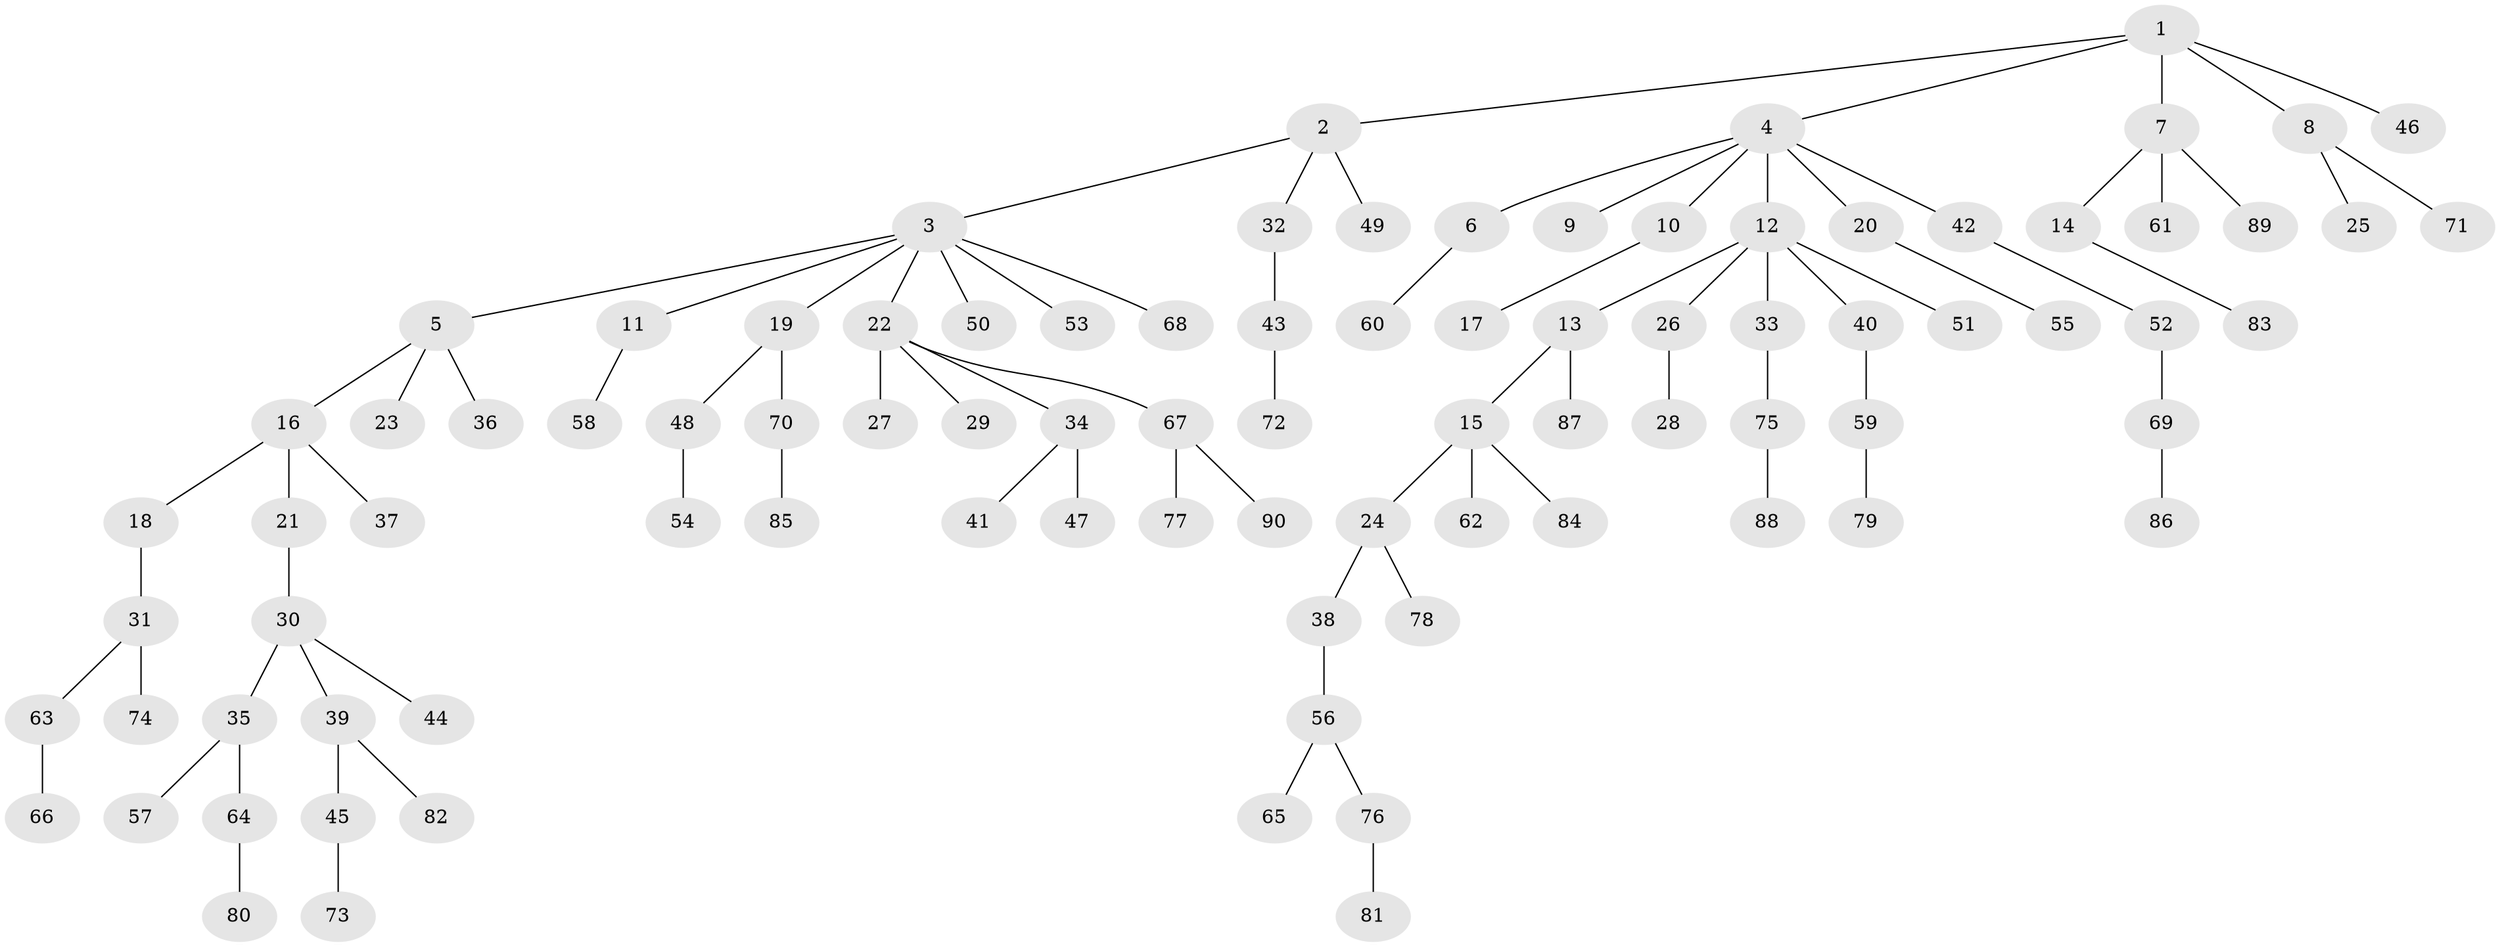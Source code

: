// Generated by graph-tools (version 1.1) at 2025/50/03/09/25 03:50:21]
// undirected, 90 vertices, 89 edges
graph export_dot {
graph [start="1"]
  node [color=gray90,style=filled];
  1;
  2;
  3;
  4;
  5;
  6;
  7;
  8;
  9;
  10;
  11;
  12;
  13;
  14;
  15;
  16;
  17;
  18;
  19;
  20;
  21;
  22;
  23;
  24;
  25;
  26;
  27;
  28;
  29;
  30;
  31;
  32;
  33;
  34;
  35;
  36;
  37;
  38;
  39;
  40;
  41;
  42;
  43;
  44;
  45;
  46;
  47;
  48;
  49;
  50;
  51;
  52;
  53;
  54;
  55;
  56;
  57;
  58;
  59;
  60;
  61;
  62;
  63;
  64;
  65;
  66;
  67;
  68;
  69;
  70;
  71;
  72;
  73;
  74;
  75;
  76;
  77;
  78;
  79;
  80;
  81;
  82;
  83;
  84;
  85;
  86;
  87;
  88;
  89;
  90;
  1 -- 2;
  1 -- 4;
  1 -- 7;
  1 -- 8;
  1 -- 46;
  2 -- 3;
  2 -- 32;
  2 -- 49;
  3 -- 5;
  3 -- 11;
  3 -- 19;
  3 -- 22;
  3 -- 50;
  3 -- 53;
  3 -- 68;
  4 -- 6;
  4 -- 9;
  4 -- 10;
  4 -- 12;
  4 -- 20;
  4 -- 42;
  5 -- 16;
  5 -- 23;
  5 -- 36;
  6 -- 60;
  7 -- 14;
  7 -- 61;
  7 -- 89;
  8 -- 25;
  8 -- 71;
  10 -- 17;
  11 -- 58;
  12 -- 13;
  12 -- 26;
  12 -- 33;
  12 -- 40;
  12 -- 51;
  13 -- 15;
  13 -- 87;
  14 -- 83;
  15 -- 24;
  15 -- 62;
  15 -- 84;
  16 -- 18;
  16 -- 21;
  16 -- 37;
  18 -- 31;
  19 -- 48;
  19 -- 70;
  20 -- 55;
  21 -- 30;
  22 -- 27;
  22 -- 29;
  22 -- 34;
  22 -- 67;
  24 -- 38;
  24 -- 78;
  26 -- 28;
  30 -- 35;
  30 -- 39;
  30 -- 44;
  31 -- 63;
  31 -- 74;
  32 -- 43;
  33 -- 75;
  34 -- 41;
  34 -- 47;
  35 -- 57;
  35 -- 64;
  38 -- 56;
  39 -- 45;
  39 -- 82;
  40 -- 59;
  42 -- 52;
  43 -- 72;
  45 -- 73;
  48 -- 54;
  52 -- 69;
  56 -- 65;
  56 -- 76;
  59 -- 79;
  63 -- 66;
  64 -- 80;
  67 -- 77;
  67 -- 90;
  69 -- 86;
  70 -- 85;
  75 -- 88;
  76 -- 81;
}
